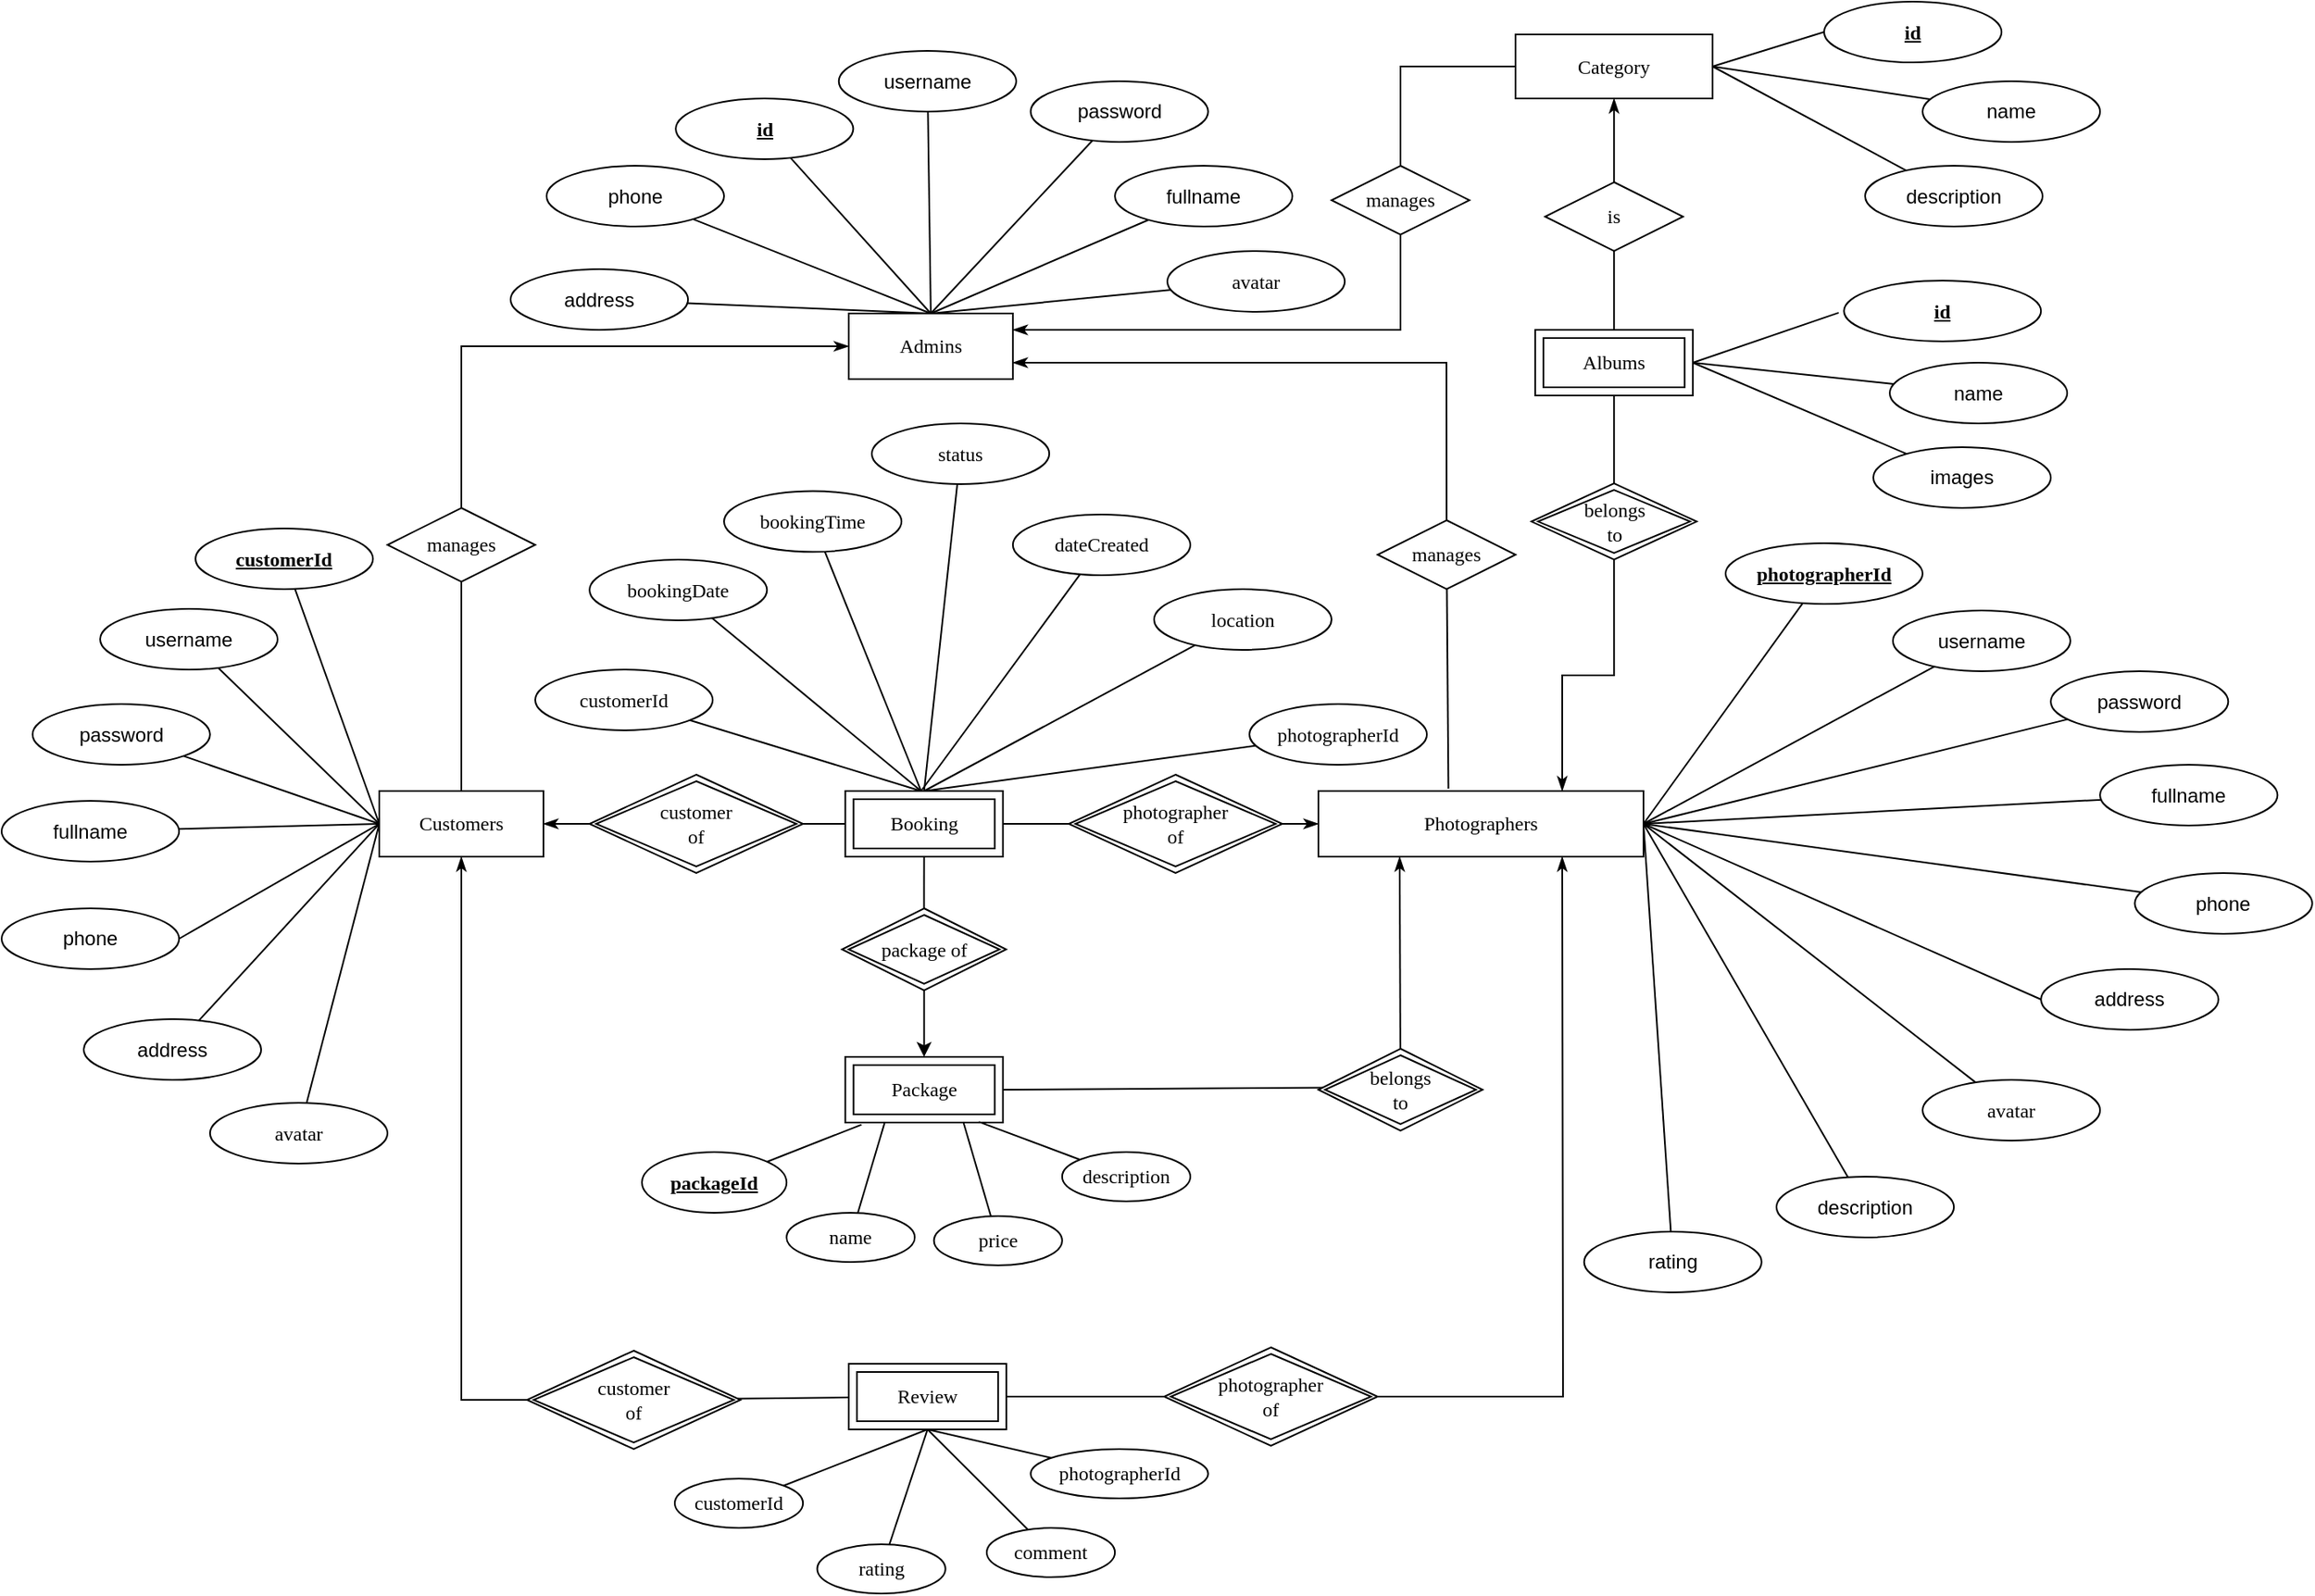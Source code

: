 <mxfile version="13.8.1" type="device"><diagram id="OzUVMGyeyx1Px0LSeOUe" name="Page-1"><mxGraphModel dx="1745" dy="1323" grid="1" gridSize="10" guides="1" tooltips="1" connect="1" arrows="1" fold="1" page="1" pageScale="1" pageWidth="850" pageHeight="1100" math="0" shadow="0" extFonts="Permanent Marker^https://fonts.googleapis.com/css?family=Permanent+Marker"><root><mxCell id="0"/><mxCell id="1" parent="0"/><mxCell id="85EyDXHZkKEOCTNGB7hQ-1" style="edgeStyle=none;rounded=0;orthogonalLoop=1;jettySize=auto;html=1;exitX=0.5;exitY=1;exitDx=0;exitDy=0;endArrow=none;endFill=0;fontFamily=Tahoma;entryX=0;entryY=0.5;entryDx=0;entryDy=0;startArrow=classicThin;startFill=1;" parent="1" source="85EyDXHZkKEOCTNGB7hQ-3" target="85EyDXHZkKEOCTNGB7hQ-65" edge="1"><mxGeometry relative="1" as="geometry"><mxPoint x="1250" y="531" as="sourcePoint"/><mxPoint x="1380" y="921" as="targetPoint"/><Array as="points"><mxPoint x="1270" y="902"/></Array></mxGeometry></mxCell><mxCell id="85EyDXHZkKEOCTNGB7hQ-2" style="edgeStyle=none;rounded=0;orthogonalLoop=1;jettySize=auto;html=1;entryX=0;entryY=0.5;entryDx=0;entryDy=0;startArrow=classicThin;startFill=1;endArrow=none;endFill=0;fontFamily=Tahoma;" parent="1" source="85EyDXHZkKEOCTNGB7hQ-3" target="85EyDXHZkKEOCTNGB7hQ-31" edge="1"><mxGeometry relative="1" as="geometry"/></mxCell><mxCell id="85EyDXHZkKEOCTNGB7hQ-3" value="Customers" style="whiteSpace=wrap;html=1;align=center;fontFamily=Tahoma;" parent="1" vertex="1"><mxGeometry x="1220" y="531" width="100" height="40" as="geometry"/></mxCell><mxCell id="85EyDXHZkKEOCTNGB7hQ-4" style="edgeStyle=none;rounded=0;orthogonalLoop=1;jettySize=auto;html=1;exitX=0;exitY=0.5;exitDx=0;exitDy=0;endArrow=none;endFill=0;entryX=1;entryY=0.5;entryDx=0;entryDy=0;fontFamily=Tahoma;startArrow=classicThin;startFill=1;" parent="1" source="85EyDXHZkKEOCTNGB7hQ-7" target="85EyDXHZkKEOCTNGB7hQ-33" edge="1"><mxGeometry relative="1" as="geometry"><mxPoint x="1700" y="551" as="targetPoint"/></mxGeometry></mxCell><mxCell id="85EyDXHZkKEOCTNGB7hQ-5" style="edgeStyle=none;rounded=0;orthogonalLoop=1;jettySize=auto;html=1;exitX=0.25;exitY=1;exitDx=0;exitDy=0;endArrow=none;endFill=0;startArrow=classicThin;startFill=1;fontFamily=Tahoma;" parent="1" source="85EyDXHZkKEOCTNGB7hQ-7" target="85EyDXHZkKEOCTNGB7hQ-12" edge="1"><mxGeometry relative="1" as="geometry"><mxPoint x="1840.5" y="651" as="targetPoint"/></mxGeometry></mxCell><mxCell id="85EyDXHZkKEOCTNGB7hQ-6" style="edgeStyle=orthogonalEdgeStyle;rounded=0;orthogonalLoop=1;jettySize=auto;html=1;exitX=0.75;exitY=0;exitDx=0;exitDy=0;startArrow=classicThin;startFill=1;endArrow=none;endFill=0;fontFamily=Tahoma;entryX=0.5;entryY=1;entryDx=0;entryDy=0;" parent="1" source="85EyDXHZkKEOCTNGB7hQ-7" target="85EyDXHZkKEOCTNGB7hQ-102" edge="1"><mxGeometry relative="1" as="geometry"><mxPoint x="1972" y="421" as="targetPoint"/></mxGeometry></mxCell><mxCell id="85EyDXHZkKEOCTNGB7hQ-7" value="Photographers" style="whiteSpace=wrap;html=1;align=center;fontFamily=Tahoma;" parent="1" vertex="1"><mxGeometry x="1792" y="531" width="198" height="40" as="geometry"/></mxCell><mxCell id="85EyDXHZkKEOCTNGB7hQ-8" value="" style="rounded=0;orthogonalLoop=1;jettySize=auto;html=1;startArrow=none;startFill=0;endArrow=none;endFill=0;fontFamily=Tahoma;exitX=0.103;exitY=1.032;exitDx=0;exitDy=0;exitPerimeter=0;" parent="1" source="85EyDXHZkKEOCTNGB7hQ-9" target="85EyDXHZkKEOCTNGB7hQ-13" edge="1"><mxGeometry relative="1" as="geometry"/></mxCell><mxCell id="lNLcG3yBcKsVZXgOF1sJ-4" style="edgeStyle=orthogonalEdgeStyle;rounded=0;orthogonalLoop=1;jettySize=auto;html=1;entryX=0.5;entryY=1;entryDx=0;entryDy=0;startArrow=classic;startFill=1;endArrow=none;endFill=0;" edge="1" parent="1" source="85EyDXHZkKEOCTNGB7hQ-9" target="lNLcG3yBcKsVZXgOF1sJ-3"><mxGeometry relative="1" as="geometry"/></mxCell><mxCell id="85EyDXHZkKEOCTNGB7hQ-9" value="Package" style="shape=ext;margin=3;double=1;whiteSpace=wrap;html=1;align=center;fontFamily=Tahoma;" parent="1" vertex="1"><mxGeometry x="1503.84" y="693" width="96" height="40" as="geometry"/></mxCell><mxCell id="85EyDXHZkKEOCTNGB7hQ-10" style="edgeStyle=none;rounded=0;orthogonalLoop=1;jettySize=auto;html=1;entryX=0.75;entryY=1;entryDx=0;entryDy=0;endArrow=classicThin;endFill=1;fontFamily=Tahoma;exitX=1;exitY=0.5;exitDx=0;exitDy=0;" parent="1" source="85EyDXHZkKEOCTNGB7hQ-67" target="85EyDXHZkKEOCTNGB7hQ-7" edge="1"><mxGeometry relative="1" as="geometry"><Array as="points"><mxPoint x="1941" y="900"/></Array><mxPoint x="1830" y="921" as="sourcePoint"/></mxGeometry></mxCell><mxCell id="85EyDXHZkKEOCTNGB7hQ-11" style="edgeStyle=none;rounded=0;orthogonalLoop=1;jettySize=auto;html=1;exitX=0.063;exitY=0.475;exitDx=0;exitDy=0;entryX=1;entryY=0.5;entryDx=0;entryDy=0;endArrow=none;endFill=0;exitPerimeter=0;fontFamily=Tahoma;" parent="1" source="85EyDXHZkKEOCTNGB7hQ-12" target="85EyDXHZkKEOCTNGB7hQ-9" edge="1"><mxGeometry relative="1" as="geometry"><mxPoint x="1598" y="703" as="sourcePoint"/></mxGeometry></mxCell><mxCell id="85EyDXHZkKEOCTNGB7hQ-12" value="&lt;div&gt;belongs&lt;/div&gt;&lt;div&gt;to&lt;br&gt;&lt;/div&gt;" style="shape=rhombus;double=1;perimeter=rhombusPerimeter;whiteSpace=wrap;html=1;align=center;fontFamily=Tahoma;" parent="1" vertex="1"><mxGeometry x="1792" y="688" width="100" height="50" as="geometry"/></mxCell><mxCell id="85EyDXHZkKEOCTNGB7hQ-13" value="&lt;b&gt;&lt;u&gt;packageId&lt;/u&gt;&lt;/b&gt;" style="ellipse;whiteSpace=wrap;html=1;fontFamily=Tahoma;" parent="1" vertex="1"><mxGeometry x="1380" y="751" width="88.08" height="37" as="geometry"/></mxCell><mxCell id="85EyDXHZkKEOCTNGB7hQ-14" style="edgeStyle=none;rounded=0;orthogonalLoop=1;jettySize=auto;html=1;entryX=0.25;entryY=1;entryDx=0;entryDy=0;startArrow=none;startFill=0;endArrow=none;endFill=0;fontFamily=Tahoma;" parent="1" source="85EyDXHZkKEOCTNGB7hQ-15" target="85EyDXHZkKEOCTNGB7hQ-9" edge="1"><mxGeometry relative="1" as="geometry"/></mxCell><mxCell id="85EyDXHZkKEOCTNGB7hQ-15" value="name" style="ellipse;whiteSpace=wrap;html=1;fontFamily=Tahoma;" parent="1" vertex="1"><mxGeometry x="1468.08" y="788" width="78.08" height="30" as="geometry"/></mxCell><mxCell id="85EyDXHZkKEOCTNGB7hQ-16" style="edgeStyle=none;rounded=0;orthogonalLoop=1;jettySize=auto;html=1;entryX=0.75;entryY=1;entryDx=0;entryDy=0;startArrow=none;startFill=0;endArrow=none;endFill=0;fontFamily=Tahoma;" parent="1" source="85EyDXHZkKEOCTNGB7hQ-17" target="85EyDXHZkKEOCTNGB7hQ-9" edge="1"><mxGeometry relative="1" as="geometry"/></mxCell><mxCell id="85EyDXHZkKEOCTNGB7hQ-17" value="price" style="ellipse;whiteSpace=wrap;html=1;fontFamily=Tahoma;" parent="1" vertex="1"><mxGeometry x="1557.84" y="790" width="78.08" height="30" as="geometry"/></mxCell><mxCell id="85EyDXHZkKEOCTNGB7hQ-18" style="edgeStyle=none;rounded=0;orthogonalLoop=1;jettySize=auto;html=1;entryX=0.847;entryY=0.989;entryDx=0;entryDy=0;startArrow=none;startFill=0;endArrow=none;endFill=0;fontFamily=Tahoma;entryPerimeter=0;" parent="1" source="85EyDXHZkKEOCTNGB7hQ-19" target="85EyDXHZkKEOCTNGB7hQ-9" edge="1"><mxGeometry relative="1" as="geometry"/></mxCell><mxCell id="85EyDXHZkKEOCTNGB7hQ-19" value="description" style="ellipse;whiteSpace=wrap;html=1;fontFamily=Tahoma;" parent="1" vertex="1"><mxGeometry x="1635.92" y="751" width="78.08" height="30" as="geometry"/></mxCell><mxCell id="85EyDXHZkKEOCTNGB7hQ-20" style="rounded=0;orthogonalLoop=1;jettySize=auto;html=1;entryX=0;entryY=0.5;entryDx=0;entryDy=0;startArrow=none;startFill=0;endArrow=none;endFill=0;fontFamily=Tahoma;" parent="1" source="85EyDXHZkKEOCTNGB7hQ-21" target="85EyDXHZkKEOCTNGB7hQ-3" edge="1"><mxGeometry relative="1" as="geometry"/></mxCell><mxCell id="85EyDXHZkKEOCTNGB7hQ-21" value="&lt;b&gt;&lt;u&gt;customerId&lt;/u&gt;&lt;/b&gt;" style="ellipse;whiteSpace=wrap;html=1;fontFamily=Tahoma;" parent="1" vertex="1"><mxGeometry x="1108.08" y="371" width="108.08" height="37" as="geometry"/></mxCell><mxCell id="85EyDXHZkKEOCTNGB7hQ-22" style="edgeStyle=none;rounded=0;orthogonalLoop=1;jettySize=auto;html=1;entryX=0;entryY=0.5;entryDx=0;entryDy=0;startArrow=none;startFill=0;endArrow=none;endFill=0;fontFamily=Tahoma;" parent="1" source="85EyDXHZkKEOCTNGB7hQ-23" target="85EyDXHZkKEOCTNGB7hQ-3" edge="1"><mxGeometry relative="1" as="geometry"/></mxCell><mxCell id="85EyDXHZkKEOCTNGB7hQ-23" value="fullname" style="ellipse;whiteSpace=wrap;html=1;" parent="1" vertex="1"><mxGeometry x="990" y="537" width="108.08" height="37" as="geometry"/></mxCell><mxCell id="85EyDXHZkKEOCTNGB7hQ-24" style="edgeStyle=none;rounded=0;orthogonalLoop=1;jettySize=auto;html=1;entryX=0;entryY=0.5;entryDx=0;entryDy=0;startArrow=none;startFill=0;endArrow=none;endFill=0;fontFamily=Tahoma;exitX=1;exitY=0.5;exitDx=0;exitDy=0;" parent="1" source="85EyDXHZkKEOCTNGB7hQ-117" target="85EyDXHZkKEOCTNGB7hQ-3" edge="1"><mxGeometry relative="1" as="geometry"><mxPoint x="1070.0" y="578.5" as="sourcePoint"/></mxGeometry></mxCell><mxCell id="85EyDXHZkKEOCTNGB7hQ-25" style="edgeStyle=none;rounded=0;orthogonalLoop=1;jettySize=auto;html=1;startArrow=none;startFill=0;endArrow=none;endFill=0;fontFamily=Tahoma;" parent="1" source="85EyDXHZkKEOCTNGB7hQ-26" edge="1"><mxGeometry relative="1" as="geometry"><mxPoint x="1220" y="551" as="targetPoint"/></mxGeometry></mxCell><mxCell id="85EyDXHZkKEOCTNGB7hQ-26" value="address" style="ellipse;whiteSpace=wrap;html=1;" parent="1" vertex="1"><mxGeometry x="1040" y="670" width="108.08" height="37" as="geometry"/></mxCell><mxCell id="85EyDXHZkKEOCTNGB7hQ-27" style="edgeStyle=none;rounded=0;orthogonalLoop=1;jettySize=auto;html=1;startArrow=none;startFill=0;endArrow=none;endFill=0;fontFamily=Tahoma;" parent="1" source="85EyDXHZkKEOCTNGB7hQ-28" edge="1"><mxGeometry relative="1" as="geometry"><mxPoint x="1220" y="551" as="targetPoint"/></mxGeometry></mxCell><mxCell id="85EyDXHZkKEOCTNGB7hQ-28" value="avatar" style="ellipse;whiteSpace=wrap;html=1;fontFamily=Tahoma;" parent="1" vertex="1"><mxGeometry x="1116.92" y="721" width="108.08" height="37" as="geometry"/></mxCell><mxCell id="85EyDXHZkKEOCTNGB7hQ-29" value="Booking" style="shape=ext;margin=3;double=1;whiteSpace=wrap;html=1;align=center;fontFamily=Tahoma;" parent="1" vertex="1"><mxGeometry x="1503.84" y="531" width="96" height="40" as="geometry"/></mxCell><mxCell id="85EyDXHZkKEOCTNGB7hQ-30" style="edgeStyle=none;rounded=0;orthogonalLoop=1;jettySize=auto;html=1;entryX=0;entryY=0.5;entryDx=0;entryDy=0;startArrow=none;startFill=0;endArrow=none;endFill=0;fontFamily=Tahoma;" parent="1" source="85EyDXHZkKEOCTNGB7hQ-31" target="85EyDXHZkKEOCTNGB7hQ-29" edge="1"><mxGeometry relative="1" as="geometry"/></mxCell><mxCell id="85EyDXHZkKEOCTNGB7hQ-31" value="&lt;div&gt;customer&lt;/div&gt;&lt;div&gt; of&lt;/div&gt;" style="shape=rhombus;double=1;perimeter=rhombusPerimeter;whiteSpace=wrap;html=1;align=center;fontFamily=Tahoma;" parent="1" vertex="1"><mxGeometry x="1348.08" y="521" width="130" height="60" as="geometry"/></mxCell><mxCell id="85EyDXHZkKEOCTNGB7hQ-32" style="edgeStyle=none;rounded=0;orthogonalLoop=1;jettySize=auto;html=1;entryX=1;entryY=0.5;entryDx=0;entryDy=0;startArrow=none;startFill=0;endArrow=none;endFill=0;fontFamily=Tahoma;" parent="1" source="85EyDXHZkKEOCTNGB7hQ-33" target="85EyDXHZkKEOCTNGB7hQ-29" edge="1"><mxGeometry relative="1" as="geometry"/></mxCell><mxCell id="85EyDXHZkKEOCTNGB7hQ-33" value="&lt;div&gt;photographer&lt;/div&gt;&lt;div&gt; of&lt;/div&gt;" style="shape=rhombus;double=1;perimeter=rhombusPerimeter;whiteSpace=wrap;html=1;align=center;fontFamily=Tahoma;" parent="1" vertex="1"><mxGeometry x="1640" y="521" width="130" height="60" as="geometry"/></mxCell><mxCell id="85EyDXHZkKEOCTNGB7hQ-34" style="edgeStyle=none;rounded=0;orthogonalLoop=1;jettySize=auto;html=1;entryX=1;entryY=0.5;entryDx=0;entryDy=0;startArrow=none;startFill=0;endArrow=none;endFill=0;fontFamily=Tahoma;" parent="1" source="85EyDXHZkKEOCTNGB7hQ-35" target="85EyDXHZkKEOCTNGB7hQ-7" edge="1"><mxGeometry relative="1" as="geometry"/></mxCell><mxCell id="85EyDXHZkKEOCTNGB7hQ-35" value="photographerId" style="ellipse;whiteSpace=wrap;html=1;fontFamily=Tahoma;fontStyle=5" parent="1" vertex="1"><mxGeometry x="2040" y="380" width="120" height="37" as="geometry"/></mxCell><mxCell id="85EyDXHZkKEOCTNGB7hQ-36" style="edgeStyle=none;rounded=0;orthogonalLoop=1;jettySize=auto;html=1;entryX=1;entryY=0.5;entryDx=0;entryDy=0;startArrow=none;startFill=0;endArrow=none;endFill=0;fontFamily=Tahoma;" parent="1" source="85EyDXHZkKEOCTNGB7hQ-37" target="85EyDXHZkKEOCTNGB7hQ-7" edge="1"><mxGeometry relative="1" as="geometry"/></mxCell><mxCell id="85EyDXHZkKEOCTNGB7hQ-37" value="fullname" style="ellipse;whiteSpace=wrap;html=1;" parent="1" vertex="1"><mxGeometry x="2268.08" y="515" width="108.08" height="37" as="geometry"/></mxCell><mxCell id="85EyDXHZkKEOCTNGB7hQ-38" style="edgeStyle=none;rounded=0;orthogonalLoop=1;jettySize=auto;html=1;entryX=1;entryY=0.5;entryDx=0;entryDy=0;startArrow=none;startFill=0;endArrow=none;endFill=0;fontFamily=Tahoma;" parent="1" source="85EyDXHZkKEOCTNGB7hQ-39" target="85EyDXHZkKEOCTNGB7hQ-7" edge="1"><mxGeometry relative="1" as="geometry"/></mxCell><mxCell id="85EyDXHZkKEOCTNGB7hQ-39" value="phone" style="ellipse;whiteSpace=wrap;html=1;" parent="1" vertex="1"><mxGeometry x="2289.24" y="581" width="108.08" height="37" as="geometry"/></mxCell><mxCell id="85EyDXHZkKEOCTNGB7hQ-40" style="edgeStyle=none;rounded=0;orthogonalLoop=1;jettySize=auto;html=1;entryX=1;entryY=0.5;entryDx=0;entryDy=0;startArrow=none;startFill=0;endArrow=none;endFill=0;fontFamily=Tahoma;exitX=0;exitY=0.5;exitDx=0;exitDy=0;" parent="1" source="85EyDXHZkKEOCTNGB7hQ-41" target="85EyDXHZkKEOCTNGB7hQ-7" edge="1"><mxGeometry relative="1" as="geometry"/></mxCell><mxCell id="85EyDXHZkKEOCTNGB7hQ-41" value="address" style="ellipse;whiteSpace=wrap;html=1;" parent="1" vertex="1"><mxGeometry x="2232.12" y="639.5" width="108.08" height="37" as="geometry"/></mxCell><mxCell id="85EyDXHZkKEOCTNGB7hQ-42" style="edgeStyle=none;rounded=0;orthogonalLoop=1;jettySize=auto;html=1;entryX=1;entryY=0.5;entryDx=0;entryDy=0;startArrow=none;startFill=0;endArrow=none;endFill=0;fontFamily=Tahoma;" parent="1" source="85EyDXHZkKEOCTNGB7hQ-43" target="85EyDXHZkKEOCTNGB7hQ-7" edge="1"><mxGeometry relative="1" as="geometry"/></mxCell><mxCell id="85EyDXHZkKEOCTNGB7hQ-43" value="avatar" style="ellipse;whiteSpace=wrap;html=1;fontFamily=Tahoma;" parent="1" vertex="1"><mxGeometry x="2160" y="707" width="108.08" height="37" as="geometry"/></mxCell><mxCell id="85EyDXHZkKEOCTNGB7hQ-44" style="edgeStyle=none;rounded=0;orthogonalLoop=1;jettySize=auto;html=1;entryX=1;entryY=0.5;entryDx=0;entryDy=0;startArrow=none;startFill=0;endArrow=none;endFill=0;fontFamily=Tahoma;" parent="1" source="85EyDXHZkKEOCTNGB7hQ-45" target="85EyDXHZkKEOCTNGB7hQ-7" edge="1"><mxGeometry relative="1" as="geometry"/></mxCell><mxCell id="85EyDXHZkKEOCTNGB7hQ-45" value="description" style="ellipse;whiteSpace=wrap;html=1;" parent="1" vertex="1"><mxGeometry x="2071" y="766" width="108.08" height="37" as="geometry"/></mxCell><mxCell id="85EyDXHZkKEOCTNGB7hQ-46" style="edgeStyle=none;rounded=0;orthogonalLoop=1;jettySize=auto;html=1;entryX=1;entryY=0.5;entryDx=0;entryDy=0;startArrow=none;startFill=0;endArrow=none;endFill=0;fontFamily=Tahoma;" parent="1" source="85EyDXHZkKEOCTNGB7hQ-47" target="85EyDXHZkKEOCTNGB7hQ-7" edge="1"><mxGeometry relative="1" as="geometry"/></mxCell><mxCell id="85EyDXHZkKEOCTNGB7hQ-47" value="rating" style="ellipse;whiteSpace=wrap;html=1;" parent="1" vertex="1"><mxGeometry x="1953.84" y="799.5" width="108.08" height="37" as="geometry"/></mxCell><mxCell id="85EyDXHZkKEOCTNGB7hQ-48" style="edgeStyle=none;rounded=0;orthogonalLoop=1;jettySize=auto;html=1;startArrow=none;startFill=0;endArrow=none;endFill=0;fontFamily=Tahoma;" parent="1" source="85EyDXHZkKEOCTNGB7hQ-49" edge="1"><mxGeometry relative="1" as="geometry"><mxPoint x="1550" y="531" as="targetPoint"/></mxGeometry></mxCell><mxCell id="85EyDXHZkKEOCTNGB7hQ-49" value="customerId" style="ellipse;whiteSpace=wrap;html=1;fontFamily=Tahoma;fontStyle=0" parent="1" vertex="1"><mxGeometry x="1315" y="457" width="108.08" height="37" as="geometry"/></mxCell><mxCell id="85EyDXHZkKEOCTNGB7hQ-50" style="edgeStyle=none;rounded=0;orthogonalLoop=1;jettySize=auto;html=1;entryX=0.5;entryY=0;entryDx=0;entryDy=0;startArrow=none;startFill=0;endArrow=none;endFill=0;fontFamily=Tahoma;" parent="1" source="85EyDXHZkKEOCTNGB7hQ-51" target="85EyDXHZkKEOCTNGB7hQ-29" edge="1"><mxGeometry relative="1" as="geometry"/></mxCell><mxCell id="85EyDXHZkKEOCTNGB7hQ-51" value="photographerId" style="ellipse;whiteSpace=wrap;html=1;fontFamily=Tahoma;fontStyle=0" parent="1" vertex="1"><mxGeometry x="1750" y="478" width="108.08" height="37" as="geometry"/></mxCell><mxCell id="85EyDXHZkKEOCTNGB7hQ-52" style="edgeStyle=none;rounded=0;orthogonalLoop=1;jettySize=auto;html=1;startArrow=none;startFill=0;endArrow=none;endFill=0;fontFamily=Tahoma;" parent="1" source="85EyDXHZkKEOCTNGB7hQ-53" edge="1"><mxGeometry relative="1" as="geometry"><mxPoint x="1550" y="531" as="targetPoint"/></mxGeometry></mxCell><mxCell id="85EyDXHZkKEOCTNGB7hQ-53" value="bookingDate" style="ellipse;whiteSpace=wrap;html=1;fontFamily=Tahoma;fontStyle=0" parent="1" vertex="1"><mxGeometry x="1348.08" y="390" width="108.08" height="37" as="geometry"/></mxCell><mxCell id="85EyDXHZkKEOCTNGB7hQ-54" style="edgeStyle=none;rounded=0;orthogonalLoop=1;jettySize=auto;html=1;startArrow=none;startFill=0;endArrow=none;endFill=0;fontFamily=Tahoma;" parent="1" source="85EyDXHZkKEOCTNGB7hQ-55" edge="1"><mxGeometry relative="1" as="geometry"><mxPoint x="1550" y="531" as="targetPoint"/></mxGeometry></mxCell><mxCell id="85EyDXHZkKEOCTNGB7hQ-55" value="bookingTime" style="ellipse;whiteSpace=wrap;html=1;fontFamily=Tahoma;fontStyle=0" parent="1" vertex="1"><mxGeometry x="1430.0" y="348.28" width="108.08" height="37" as="geometry"/></mxCell><mxCell id="85EyDXHZkKEOCTNGB7hQ-56" style="edgeStyle=none;rounded=0;orthogonalLoop=1;jettySize=auto;html=1;entryX=0.5;entryY=0;entryDx=0;entryDy=0;startArrow=none;startFill=0;endArrow=none;endFill=0;fontFamily=Tahoma;" parent="1" source="85EyDXHZkKEOCTNGB7hQ-57" target="85EyDXHZkKEOCTNGB7hQ-29" edge="1"><mxGeometry relative="1" as="geometry"/></mxCell><mxCell id="85EyDXHZkKEOCTNGB7hQ-57" value="status" style="ellipse;whiteSpace=wrap;html=1;fontFamily=Tahoma;fontStyle=0" parent="1" vertex="1"><mxGeometry x="1520" y="307" width="108.08" height="37" as="geometry"/></mxCell><mxCell id="85EyDXHZkKEOCTNGB7hQ-58" style="edgeStyle=none;rounded=0;orthogonalLoop=1;jettySize=auto;html=1;entryX=0.5;entryY=0;entryDx=0;entryDy=0;startArrow=none;startFill=0;endArrow=none;endFill=0;fontFamily=Tahoma;" parent="1" source="85EyDXHZkKEOCTNGB7hQ-59" target="85EyDXHZkKEOCTNGB7hQ-29" edge="1"><mxGeometry relative="1" as="geometry"/></mxCell><mxCell id="85EyDXHZkKEOCTNGB7hQ-59" value="location" style="ellipse;whiteSpace=wrap;html=1;fontFamily=Tahoma;fontStyle=0" parent="1" vertex="1"><mxGeometry x="1691.92" y="408" width="108.08" height="37" as="geometry"/></mxCell><mxCell id="85EyDXHZkKEOCTNGB7hQ-63" value="" style="edgeStyle=none;rounded=0;orthogonalLoop=1;jettySize=auto;html=1;startArrow=none;startFill=0;endArrow=none;endFill=0;fontFamily=Tahoma;" parent="1" source="85EyDXHZkKEOCTNGB7hQ-64" target="85EyDXHZkKEOCTNGB7hQ-65" edge="1"><mxGeometry relative="1" as="geometry"/></mxCell><mxCell id="85EyDXHZkKEOCTNGB7hQ-64" value="Review" style="shape=ext;margin=3;double=1;whiteSpace=wrap;html=1;align=center;fontFamily=Tahoma;" parent="1" vertex="1"><mxGeometry x="1505.92" y="880" width="96" height="40" as="geometry"/></mxCell><mxCell id="85EyDXHZkKEOCTNGB7hQ-65" value="&lt;div&gt;customer&lt;/div&gt;&lt;div&gt; of&lt;/div&gt;" style="shape=rhombus;double=1;perimeter=rhombusPerimeter;whiteSpace=wrap;html=1;align=center;fontFamily=Tahoma;" parent="1" vertex="1"><mxGeometry x="1310.0" y="872" width="130" height="60" as="geometry"/></mxCell><mxCell id="85EyDXHZkKEOCTNGB7hQ-66" style="edgeStyle=none;rounded=0;orthogonalLoop=1;jettySize=auto;html=1;exitX=0;exitY=0.5;exitDx=0;exitDy=0;startArrow=none;startFill=0;endArrow=none;endFill=0;fontFamily=Tahoma;" parent="1" source="85EyDXHZkKEOCTNGB7hQ-67" target="85EyDXHZkKEOCTNGB7hQ-64" edge="1"><mxGeometry relative="1" as="geometry"/></mxCell><mxCell id="85EyDXHZkKEOCTNGB7hQ-67" value="&lt;div&gt;photographer&lt;/div&gt;&lt;div&gt; of&lt;/div&gt;" style="shape=rhombus;double=1;perimeter=rhombusPerimeter;whiteSpace=wrap;html=1;align=center;fontFamily=Tahoma;" parent="1" vertex="1"><mxGeometry x="1698.08" y="870" width="130" height="60" as="geometry"/></mxCell><mxCell id="85EyDXHZkKEOCTNGB7hQ-68" style="edgeStyle=none;rounded=0;orthogonalLoop=1;jettySize=auto;html=1;entryX=0.5;entryY=1;entryDx=0;entryDy=0;startArrow=none;startFill=0;endArrow=none;endFill=0;fontFamily=Tahoma;" parent="1" source="85EyDXHZkKEOCTNGB7hQ-69" target="85EyDXHZkKEOCTNGB7hQ-64" edge="1"><mxGeometry relative="1" as="geometry"/></mxCell><mxCell id="85EyDXHZkKEOCTNGB7hQ-69" value="comment" style="ellipse;whiteSpace=wrap;html=1;fontFamily=Tahoma;" parent="1" vertex="1"><mxGeometry x="1590" y="980" width="78.08" height="30" as="geometry"/></mxCell><mxCell id="85EyDXHZkKEOCTNGB7hQ-70" style="edgeStyle=none;rounded=0;orthogonalLoop=1;jettySize=auto;html=1;entryX=0.5;entryY=1;entryDx=0;entryDy=0;startArrow=none;startFill=0;endArrow=none;endFill=0;fontFamily=Tahoma;" parent="1" source="85EyDXHZkKEOCTNGB7hQ-71" target="85EyDXHZkKEOCTNGB7hQ-64" edge="1"><mxGeometry relative="1" as="geometry"/></mxCell><mxCell id="85EyDXHZkKEOCTNGB7hQ-71" value="rating" style="ellipse;whiteSpace=wrap;html=1;fontFamily=Tahoma;" parent="1" vertex="1"><mxGeometry x="1486.76" y="990" width="78.08" height="30" as="geometry"/></mxCell><mxCell id="85EyDXHZkKEOCTNGB7hQ-72" style="edgeStyle=none;rounded=0;orthogonalLoop=1;jettySize=auto;html=1;entryX=0.5;entryY=1;entryDx=0;entryDy=0;startArrow=none;startFill=0;endArrow=none;endFill=0;fontFamily=Tahoma;" parent="1" source="85EyDXHZkKEOCTNGB7hQ-73" target="85EyDXHZkKEOCTNGB7hQ-64" edge="1"><mxGeometry relative="1" as="geometry"/></mxCell><mxCell id="85EyDXHZkKEOCTNGB7hQ-73" value="customerId" style="ellipse;whiteSpace=wrap;html=1;fontFamily=Tahoma;" parent="1" vertex="1"><mxGeometry x="1400" y="950" width="78.08" height="30" as="geometry"/></mxCell><mxCell id="85EyDXHZkKEOCTNGB7hQ-74" style="edgeStyle=none;rounded=0;orthogonalLoop=1;jettySize=auto;html=1;entryX=0.5;entryY=1;entryDx=0;entryDy=0;startArrow=none;startFill=0;endArrow=none;endFill=0;fontFamily=Tahoma;" parent="1" source="85EyDXHZkKEOCTNGB7hQ-75" target="85EyDXHZkKEOCTNGB7hQ-64" edge="1"><mxGeometry relative="1" as="geometry"/></mxCell><mxCell id="85EyDXHZkKEOCTNGB7hQ-75" value="photographerId" style="ellipse;whiteSpace=wrap;html=1;fontFamily=Tahoma;" parent="1" vertex="1"><mxGeometry x="1616.76" y="932" width="108.08" height="30" as="geometry"/></mxCell><mxCell id="85EyDXHZkKEOCTNGB7hQ-76" style="edgeStyle=none;rounded=0;orthogonalLoop=1;jettySize=auto;html=1;startArrow=none;startFill=0;endArrow=none;endFill=0;fontFamily=Tahoma;" parent="1" source="85EyDXHZkKEOCTNGB7hQ-77" edge="1"><mxGeometry relative="1" as="geometry"><mxPoint x="1550" y="531" as="targetPoint"/></mxGeometry></mxCell><mxCell id="85EyDXHZkKEOCTNGB7hQ-77" value="dateCreated" style="ellipse;whiteSpace=wrap;html=1;fontFamily=Tahoma;fontStyle=0" parent="1" vertex="1"><mxGeometry x="1605.92" y="362.5" width="108.08" height="37" as="geometry"/></mxCell><mxCell id="85EyDXHZkKEOCTNGB7hQ-78" style="edgeStyle=none;rounded=0;orthogonalLoop=1;jettySize=auto;html=1;startArrow=classicThin;startFill=1;endArrow=none;endFill=0;fontFamily=Tahoma;entryX=0.5;entryY=0;entryDx=0;entryDy=0;exitX=0;exitY=0.5;exitDx=0;exitDy=0;" parent="1" source="85EyDXHZkKEOCTNGB7hQ-81" target="85EyDXHZkKEOCTNGB7hQ-83" edge="1"><mxGeometry relative="1" as="geometry"><mxPoint x="1290" y="132" as="targetPoint"/><Array as="points"><mxPoint x="1270" y="260"/></Array></mxGeometry></mxCell><mxCell id="85EyDXHZkKEOCTNGB7hQ-79" style="edgeStyle=none;rounded=0;orthogonalLoop=1;jettySize=auto;html=1;startArrow=classicThin;startFill=1;endArrow=none;endFill=0;fontFamily=Tahoma;entryX=0.5;entryY=0;entryDx=0;entryDy=0;exitX=1;exitY=0.75;exitDx=0;exitDy=0;" parent="1" source="85EyDXHZkKEOCTNGB7hQ-81" target="85EyDXHZkKEOCTNGB7hQ-85" edge="1"><mxGeometry relative="1" as="geometry"><mxPoint x="1884.828" y="130" as="targetPoint"/><Array as="points"><mxPoint x="1870" y="270"/></Array></mxGeometry></mxCell><mxCell id="85EyDXHZkKEOCTNGB7hQ-80" style="edgeStyle=orthogonalEdgeStyle;rounded=0;orthogonalLoop=1;jettySize=auto;html=1;exitX=1;exitY=0.25;exitDx=0;exitDy=0;startArrow=classicThin;startFill=1;endArrow=none;endFill=0;fontFamily=Tahoma;entryX=0.5;entryY=1;entryDx=0;entryDy=0;" parent="1" source="85EyDXHZkKEOCTNGB7hQ-81" target="85EyDXHZkKEOCTNGB7hQ-87" edge="1"><mxGeometry relative="1" as="geometry"><mxPoint x="1874.138" y="250.241" as="targetPoint"/></mxGeometry></mxCell><mxCell id="85EyDXHZkKEOCTNGB7hQ-81" value="Admins" style="whiteSpace=wrap;html=1;align=center;fontFamily=Tahoma;" parent="1" vertex="1"><mxGeometry x="1505.92" y="240" width="100" height="40" as="geometry"/></mxCell><mxCell id="85EyDXHZkKEOCTNGB7hQ-82" style="edgeStyle=none;rounded=0;orthogonalLoop=1;jettySize=auto;html=1;startArrow=none;startFill=0;endArrow=none;endFill=0;fontFamily=Tahoma;" parent="1" source="85EyDXHZkKEOCTNGB7hQ-83" target="85EyDXHZkKEOCTNGB7hQ-3" edge="1"><mxGeometry relative="1" as="geometry"/></mxCell><mxCell id="85EyDXHZkKEOCTNGB7hQ-83" value="manages" style="shape=rhombus;perimeter=rhombusPerimeter;whiteSpace=wrap;html=1;align=center;fontFamily=Tahoma;" parent="1" vertex="1"><mxGeometry x="1225" y="358.5" width="90" height="45" as="geometry"/></mxCell><mxCell id="85EyDXHZkKEOCTNGB7hQ-84" style="edgeStyle=none;rounded=0;orthogonalLoop=1;jettySize=auto;html=1;startArrow=none;startFill=0;endArrow=none;endFill=0;fontFamily=Tahoma;entryX=0.4;entryY=-0.036;entryDx=0;entryDy=0;entryPerimeter=0;" parent="1" source="85EyDXHZkKEOCTNGB7hQ-85" target="85EyDXHZkKEOCTNGB7hQ-7" edge="1"><mxGeometry relative="1" as="geometry"/></mxCell><mxCell id="85EyDXHZkKEOCTNGB7hQ-85" value="manages" style="shape=rhombus;perimeter=rhombusPerimeter;whiteSpace=wrap;html=1;align=center;fontFamily=Tahoma;" parent="1" vertex="1"><mxGeometry x="1828.08" y="366" width="84" height="42" as="geometry"/></mxCell><mxCell id="85EyDXHZkKEOCTNGB7hQ-86" value="" style="edgeStyle=orthogonalEdgeStyle;rounded=0;orthogonalLoop=1;jettySize=auto;html=1;startArrow=none;startFill=0;endArrow=none;endFill=0;fontFamily=Tahoma;entryX=0;entryY=0.5;entryDx=0;entryDy=0;exitX=0.5;exitY=0;exitDx=0;exitDy=0;" parent="1" source="85EyDXHZkKEOCTNGB7hQ-87" target="85EyDXHZkKEOCTNGB7hQ-90" edge="1"><mxGeometry relative="1" as="geometry"><Array as="points"><mxPoint x="1842" y="89"/></Array></mxGeometry></mxCell><mxCell id="85EyDXHZkKEOCTNGB7hQ-87" value="manages" style="shape=rhombus;perimeter=rhombusPerimeter;whiteSpace=wrap;html=1;align=center;fontFamily=Tahoma;" parent="1" vertex="1"><mxGeometry x="1800" y="150" width="84" height="42" as="geometry"/></mxCell><mxCell id="85EyDXHZkKEOCTNGB7hQ-88" style="edgeStyle=none;rounded=0;orthogonalLoop=1;jettySize=auto;html=1;startArrow=classicThin;startFill=1;endArrow=none;endFill=0;fontFamily=Tahoma;entryX=0.5;entryY=0;entryDx=0;entryDy=0;" parent="1" source="85EyDXHZkKEOCTNGB7hQ-90" target="85EyDXHZkKEOCTNGB7hQ-100" edge="1"><mxGeometry relative="1" as="geometry"><mxPoint x="1972" y="160" as="targetPoint"/></mxGeometry></mxCell><mxCell id="85EyDXHZkKEOCTNGB7hQ-89" style="rounded=0;orthogonalLoop=1;jettySize=auto;html=1;exitX=1;exitY=0.5;exitDx=0;exitDy=0;entryX=0;entryY=0.5;entryDx=0;entryDy=0;startArrow=none;startFill=0;endArrow=none;endFill=0;fontFamily=Tahoma;" parent="1" source="85EyDXHZkKEOCTNGB7hQ-90" target="85EyDXHZkKEOCTNGB7hQ-93" edge="1"><mxGeometry relative="1" as="geometry"/></mxCell><mxCell id="85EyDXHZkKEOCTNGB7hQ-90" value="Category" style="whiteSpace=wrap;html=1;fontFamily=Tahoma;" parent="1" vertex="1"><mxGeometry x="1912.08" y="70" width="120" height="39" as="geometry"/></mxCell><mxCell id="85EyDXHZkKEOCTNGB7hQ-91" style="edgeStyle=none;rounded=0;orthogonalLoop=1;jettySize=auto;html=1;entryX=-0.027;entryY=0.529;entryDx=0;entryDy=0;entryPerimeter=0;startArrow=none;startFill=0;endArrow=none;endFill=0;fontFamily=Tahoma;exitX=1;exitY=0.5;exitDx=0;exitDy=0;" parent="1" source="85EyDXHZkKEOCTNGB7hQ-92" target="85EyDXHZkKEOCTNGB7hQ-98" edge="1"><mxGeometry relative="1" as="geometry"/></mxCell><mxCell id="85EyDXHZkKEOCTNGB7hQ-92" value="Albums" style="shape=ext;margin=3;double=1;whiteSpace=wrap;html=1;align=center;fontFamily=Tahoma;" parent="1" vertex="1"><mxGeometry x="1924.08" y="250" width="96" height="40" as="geometry"/></mxCell><mxCell id="85EyDXHZkKEOCTNGB7hQ-93" value="id" style="ellipse;whiteSpace=wrap;html=1;fontFamily=Tahoma;fontStyle=5" parent="1" vertex="1"><mxGeometry x="2100" y="50" width="108.08" height="37" as="geometry"/></mxCell><mxCell id="85EyDXHZkKEOCTNGB7hQ-94" style="edgeStyle=none;rounded=0;orthogonalLoop=1;jettySize=auto;html=1;entryX=1;entryY=0.5;entryDx=0;entryDy=0;startArrow=none;startFill=0;endArrow=none;endFill=0;fontFamily=Tahoma;" parent="1" source="85EyDXHZkKEOCTNGB7hQ-95" target="85EyDXHZkKEOCTNGB7hQ-90" edge="1"><mxGeometry relative="1" as="geometry"/></mxCell><mxCell id="85EyDXHZkKEOCTNGB7hQ-95" value="name" style="ellipse;whiteSpace=wrap;html=1;" parent="1" vertex="1"><mxGeometry x="2160" y="98.5" width="108.08" height="37" as="geometry"/></mxCell><mxCell id="85EyDXHZkKEOCTNGB7hQ-96" style="edgeStyle=none;rounded=0;orthogonalLoop=1;jettySize=auto;html=1;entryX=1;entryY=0.5;entryDx=0;entryDy=0;startArrow=none;startFill=0;endArrow=none;endFill=0;fontFamily=Tahoma;" parent="1" source="85EyDXHZkKEOCTNGB7hQ-97" target="85EyDXHZkKEOCTNGB7hQ-90" edge="1"><mxGeometry relative="1" as="geometry"/></mxCell><mxCell id="85EyDXHZkKEOCTNGB7hQ-97" value="description" style="ellipse;whiteSpace=wrap;html=1;" parent="1" vertex="1"><mxGeometry x="2125" y="150" width="108.08" height="37" as="geometry"/></mxCell><mxCell id="85EyDXHZkKEOCTNGB7hQ-98" value="id" style="ellipse;whiteSpace=wrap;html=1;fontFamily=Tahoma;fontStyle=5" parent="1" vertex="1"><mxGeometry x="2112.12" y="220" width="120" height="37" as="geometry"/></mxCell><mxCell id="85EyDXHZkKEOCTNGB7hQ-99" style="edgeStyle=none;rounded=0;orthogonalLoop=1;jettySize=auto;html=1;entryX=0.5;entryY=0;entryDx=0;entryDy=0;startArrow=none;startFill=0;endArrow=none;endFill=0;fontFamily=Tahoma;" parent="1" source="85EyDXHZkKEOCTNGB7hQ-100" target="85EyDXHZkKEOCTNGB7hQ-92" edge="1"><mxGeometry relative="1" as="geometry"/></mxCell><mxCell id="85EyDXHZkKEOCTNGB7hQ-100" value="is" style="shape=rhombus;perimeter=rhombusPerimeter;whiteSpace=wrap;html=1;align=center;fontFamily=Tahoma;" parent="1" vertex="1"><mxGeometry x="1930.08" y="160" width="84" height="42" as="geometry"/></mxCell><mxCell id="85EyDXHZkKEOCTNGB7hQ-101" style="edgeStyle=none;rounded=0;orthogonalLoop=1;jettySize=auto;html=1;entryX=0.5;entryY=1;entryDx=0;entryDy=0;startArrow=none;startFill=0;endArrow=none;endFill=0;fontFamily=Tahoma;" parent="1" source="85EyDXHZkKEOCTNGB7hQ-102" target="85EyDXHZkKEOCTNGB7hQ-92" edge="1"><mxGeometry relative="1" as="geometry"/></mxCell><mxCell id="85EyDXHZkKEOCTNGB7hQ-102" value="&lt;div&gt;belongs&lt;/div&gt;&lt;div&gt;to&lt;br&gt;&lt;/div&gt;" style="shape=rhombus;double=1;perimeter=rhombusPerimeter;whiteSpace=wrap;html=1;align=center;fontFamily=Tahoma;" parent="1" vertex="1"><mxGeometry x="1921.77" y="343.56" width="100.62" height="46.44" as="geometry"/></mxCell><mxCell id="85EyDXHZkKEOCTNGB7hQ-103" style="edgeStyle=none;rounded=0;orthogonalLoop=1;jettySize=auto;html=1;entryX=1;entryY=0.5;entryDx=0;entryDy=0;startArrow=none;startFill=0;endArrow=none;endFill=0;fontFamily=Tahoma;" parent="1" source="85EyDXHZkKEOCTNGB7hQ-104" target="85EyDXHZkKEOCTNGB7hQ-92" edge="1"><mxGeometry relative="1" as="geometry"/></mxCell><mxCell id="85EyDXHZkKEOCTNGB7hQ-104" value="name" style="ellipse;whiteSpace=wrap;html=1;" parent="1" vertex="1"><mxGeometry x="2140" y="270" width="108.08" height="37" as="geometry"/></mxCell><mxCell id="85EyDXHZkKEOCTNGB7hQ-105" style="edgeStyle=none;rounded=0;orthogonalLoop=1;jettySize=auto;html=1;entryX=1;entryY=0.5;entryDx=0;entryDy=0;startArrow=none;startFill=0;endArrow=none;endFill=0;fontFamily=Tahoma;" parent="1" source="85EyDXHZkKEOCTNGB7hQ-106" target="85EyDXHZkKEOCTNGB7hQ-92" edge="1"><mxGeometry relative="1" as="geometry"/></mxCell><mxCell id="85EyDXHZkKEOCTNGB7hQ-106" value="images" style="ellipse;whiteSpace=wrap;html=1;" parent="1" vertex="1"><mxGeometry x="2130" y="321.5" width="108.08" height="37" as="geometry"/></mxCell><mxCell id="85EyDXHZkKEOCTNGB7hQ-107" style="edgeStyle=none;rounded=0;orthogonalLoop=1;jettySize=auto;html=1;startArrow=none;startFill=0;endArrow=none;endFill=0;fontFamily=Tahoma;entryX=0.5;entryY=0;entryDx=0;entryDy=0;" parent="1" source="85EyDXHZkKEOCTNGB7hQ-108" target="85EyDXHZkKEOCTNGB7hQ-81" edge="1"><mxGeometry relative="1" as="geometry"><mxPoint x="1500" y="240" as="targetPoint"/></mxGeometry></mxCell><mxCell id="85EyDXHZkKEOCTNGB7hQ-108" value="id" style="ellipse;whiteSpace=wrap;html=1;fontFamily=Tahoma;fontStyle=5" parent="1" vertex="1"><mxGeometry x="1400.6" y="109" width="108.08" height="37" as="geometry"/></mxCell><mxCell id="85EyDXHZkKEOCTNGB7hQ-109" style="edgeStyle=none;rounded=0;orthogonalLoop=1;jettySize=auto;html=1;entryX=0.5;entryY=0;entryDx=0;entryDy=0;startArrow=none;startFill=0;endArrow=none;endFill=0;fontFamily=Tahoma;" parent="1" source="85EyDXHZkKEOCTNGB7hQ-110" target="85EyDXHZkKEOCTNGB7hQ-81" edge="1"><mxGeometry relative="1" as="geometry"/></mxCell><mxCell id="85EyDXHZkKEOCTNGB7hQ-110" value="fullname" style="ellipse;whiteSpace=wrap;html=1;" parent="1" vertex="1"><mxGeometry x="1668.08" y="150" width="108.08" height="37" as="geometry"/></mxCell><mxCell id="85EyDXHZkKEOCTNGB7hQ-111" style="edgeStyle=none;rounded=0;orthogonalLoop=1;jettySize=auto;html=1;startArrow=none;startFill=0;endArrow=none;endFill=0;fontFamily=Tahoma;entryX=0.5;entryY=0;entryDx=0;entryDy=0;" parent="1" source="85EyDXHZkKEOCTNGB7hQ-112" target="85EyDXHZkKEOCTNGB7hQ-81" edge="1"><mxGeometry relative="1" as="geometry"><mxPoint x="1500" y="240" as="targetPoint"/></mxGeometry></mxCell><mxCell id="85EyDXHZkKEOCTNGB7hQ-112" value="phone" style="ellipse;whiteSpace=wrap;html=1;" parent="1" vertex="1"><mxGeometry x="1321.92" y="150" width="108.08" height="37" as="geometry"/></mxCell><mxCell id="85EyDXHZkKEOCTNGB7hQ-113" style="edgeStyle=none;rounded=0;orthogonalLoop=1;jettySize=auto;html=1;entryX=0.5;entryY=0;entryDx=0;entryDy=0;startArrow=none;startFill=0;endArrow=none;endFill=0;fontFamily=Tahoma;" parent="1" source="85EyDXHZkKEOCTNGB7hQ-114" target="85EyDXHZkKEOCTNGB7hQ-81" edge="1"><mxGeometry relative="1" as="geometry"/></mxCell><mxCell id="85EyDXHZkKEOCTNGB7hQ-114" value="address" style="ellipse;whiteSpace=wrap;html=1;" parent="1" vertex="1"><mxGeometry x="1300" y="213" width="108.08" height="37" as="geometry"/></mxCell><mxCell id="85EyDXHZkKEOCTNGB7hQ-115" style="edgeStyle=none;rounded=0;orthogonalLoop=1;jettySize=auto;html=1;entryX=0.5;entryY=0;entryDx=0;entryDy=0;startArrow=none;startFill=0;endArrow=none;endFill=0;fontFamily=Tahoma;" parent="1" source="85EyDXHZkKEOCTNGB7hQ-116" target="85EyDXHZkKEOCTNGB7hQ-81" edge="1"><mxGeometry relative="1" as="geometry"/></mxCell><mxCell id="85EyDXHZkKEOCTNGB7hQ-116" value="avatar" style="ellipse;whiteSpace=wrap;html=1;fontFamily=Tahoma;" parent="1" vertex="1"><mxGeometry x="1700" y="202" width="108.08" height="37" as="geometry"/></mxCell><mxCell id="85EyDXHZkKEOCTNGB7hQ-117" value="phone" style="ellipse;whiteSpace=wrap;html=1;" parent="1" vertex="1"><mxGeometry x="990" y="602.5" width="108.08" height="37" as="geometry"/></mxCell><mxCell id="vTu2bdWLtmnR5KvNfLr--4" style="rounded=0;orthogonalLoop=1;jettySize=auto;html=1;entryX=0;entryY=0.5;entryDx=0;entryDy=0;startArrow=none;startFill=0;endArrow=none;endFill=0;" parent="1" source="vTu2bdWLtmnR5KvNfLr--2" target="85EyDXHZkKEOCTNGB7hQ-3" edge="1"><mxGeometry relative="1" as="geometry"/></mxCell><mxCell id="vTu2bdWLtmnR5KvNfLr--2" value="username" style="ellipse;whiteSpace=wrap;html=1;" parent="1" vertex="1"><mxGeometry x="1050" y="420" width="108.08" height="37" as="geometry"/></mxCell><mxCell id="vTu2bdWLtmnR5KvNfLr--5" style="edgeStyle=none;rounded=0;orthogonalLoop=1;jettySize=auto;html=1;entryX=0;entryY=0.5;entryDx=0;entryDy=0;startArrow=none;startFill=0;endArrow=none;endFill=0;" parent="1" source="vTu2bdWLtmnR5KvNfLr--3" target="85EyDXHZkKEOCTNGB7hQ-3" edge="1"><mxGeometry relative="1" as="geometry"/></mxCell><mxCell id="vTu2bdWLtmnR5KvNfLr--3" value="password" style="ellipse;whiteSpace=wrap;html=1;" parent="1" vertex="1"><mxGeometry x="1008.84" y="478" width="108.08" height="37" as="geometry"/></mxCell><mxCell id="vTu2bdWLtmnR5KvNfLr--9" style="edgeStyle=none;rounded=0;orthogonalLoop=1;jettySize=auto;html=1;entryX=0.5;entryY=0;entryDx=0;entryDy=0;startArrow=none;startFill=0;endArrow=none;endFill=0;" parent="1" source="vTu2bdWLtmnR5KvNfLr--6" target="85EyDXHZkKEOCTNGB7hQ-81" edge="1"><mxGeometry relative="1" as="geometry"/></mxCell><mxCell id="vTu2bdWLtmnR5KvNfLr--6" value="username" style="ellipse;whiteSpace=wrap;html=1;" parent="1" vertex="1"><mxGeometry x="1499.88" y="80" width="108.08" height="37" as="geometry"/></mxCell><mxCell id="vTu2bdWLtmnR5KvNfLr--10" style="edgeStyle=none;rounded=0;orthogonalLoop=1;jettySize=auto;html=1;entryX=0.5;entryY=0;entryDx=0;entryDy=0;startArrow=none;startFill=0;endArrow=none;endFill=0;" parent="1" source="vTu2bdWLtmnR5KvNfLr--7" target="85EyDXHZkKEOCTNGB7hQ-81" edge="1"><mxGeometry relative="1" as="geometry"/></mxCell><mxCell id="vTu2bdWLtmnR5KvNfLr--7" value="password" style="ellipse;whiteSpace=wrap;html=1;" parent="1" vertex="1"><mxGeometry x="1616.76" y="98.5" width="108.08" height="37" as="geometry"/></mxCell><mxCell id="vTu2bdWLtmnR5KvNfLr--13" style="edgeStyle=none;rounded=0;orthogonalLoop=1;jettySize=auto;html=1;entryX=1;entryY=0.5;entryDx=0;entryDy=0;startArrow=none;startFill=0;endArrow=none;endFill=0;" parent="1" source="vTu2bdWLtmnR5KvNfLr--11" target="85EyDXHZkKEOCTNGB7hQ-7" edge="1"><mxGeometry relative="1" as="geometry"/></mxCell><mxCell id="vTu2bdWLtmnR5KvNfLr--11" value="username" style="ellipse;whiteSpace=wrap;html=1;" parent="1" vertex="1"><mxGeometry x="2141.92" y="421" width="108.08" height="37" as="geometry"/></mxCell><mxCell id="vTu2bdWLtmnR5KvNfLr--14" style="edgeStyle=none;rounded=0;orthogonalLoop=1;jettySize=auto;html=1;entryX=1;entryY=0.5;entryDx=0;entryDy=0;startArrow=none;startFill=0;endArrow=none;endFill=0;" parent="1" source="vTu2bdWLtmnR5KvNfLr--12" target="85EyDXHZkKEOCTNGB7hQ-7" edge="1"><mxGeometry relative="1" as="geometry"/></mxCell><mxCell id="vTu2bdWLtmnR5KvNfLr--12" value="password" style="ellipse;whiteSpace=wrap;html=1;" parent="1" vertex="1"><mxGeometry x="2238.08" y="458" width="108.08" height="37" as="geometry"/></mxCell><mxCell id="lNLcG3yBcKsVZXgOF1sJ-5" style="edgeStyle=orthogonalEdgeStyle;rounded=0;orthogonalLoop=1;jettySize=auto;html=1;entryX=0.5;entryY=1;entryDx=0;entryDy=0;endArrow=none;endFill=0;" edge="1" parent="1" source="lNLcG3yBcKsVZXgOF1sJ-3" target="85EyDXHZkKEOCTNGB7hQ-29"><mxGeometry relative="1" as="geometry"/></mxCell><mxCell id="lNLcG3yBcKsVZXgOF1sJ-3" value="package of" style="shape=rhombus;double=1;perimeter=rhombusPerimeter;whiteSpace=wrap;html=1;align=center;fontFamily=Tahoma;" vertex="1" parent="1"><mxGeometry x="1501.84" y="602.5" width="100" height="50" as="geometry"/></mxCell></root></mxGraphModel></diagram></mxfile>